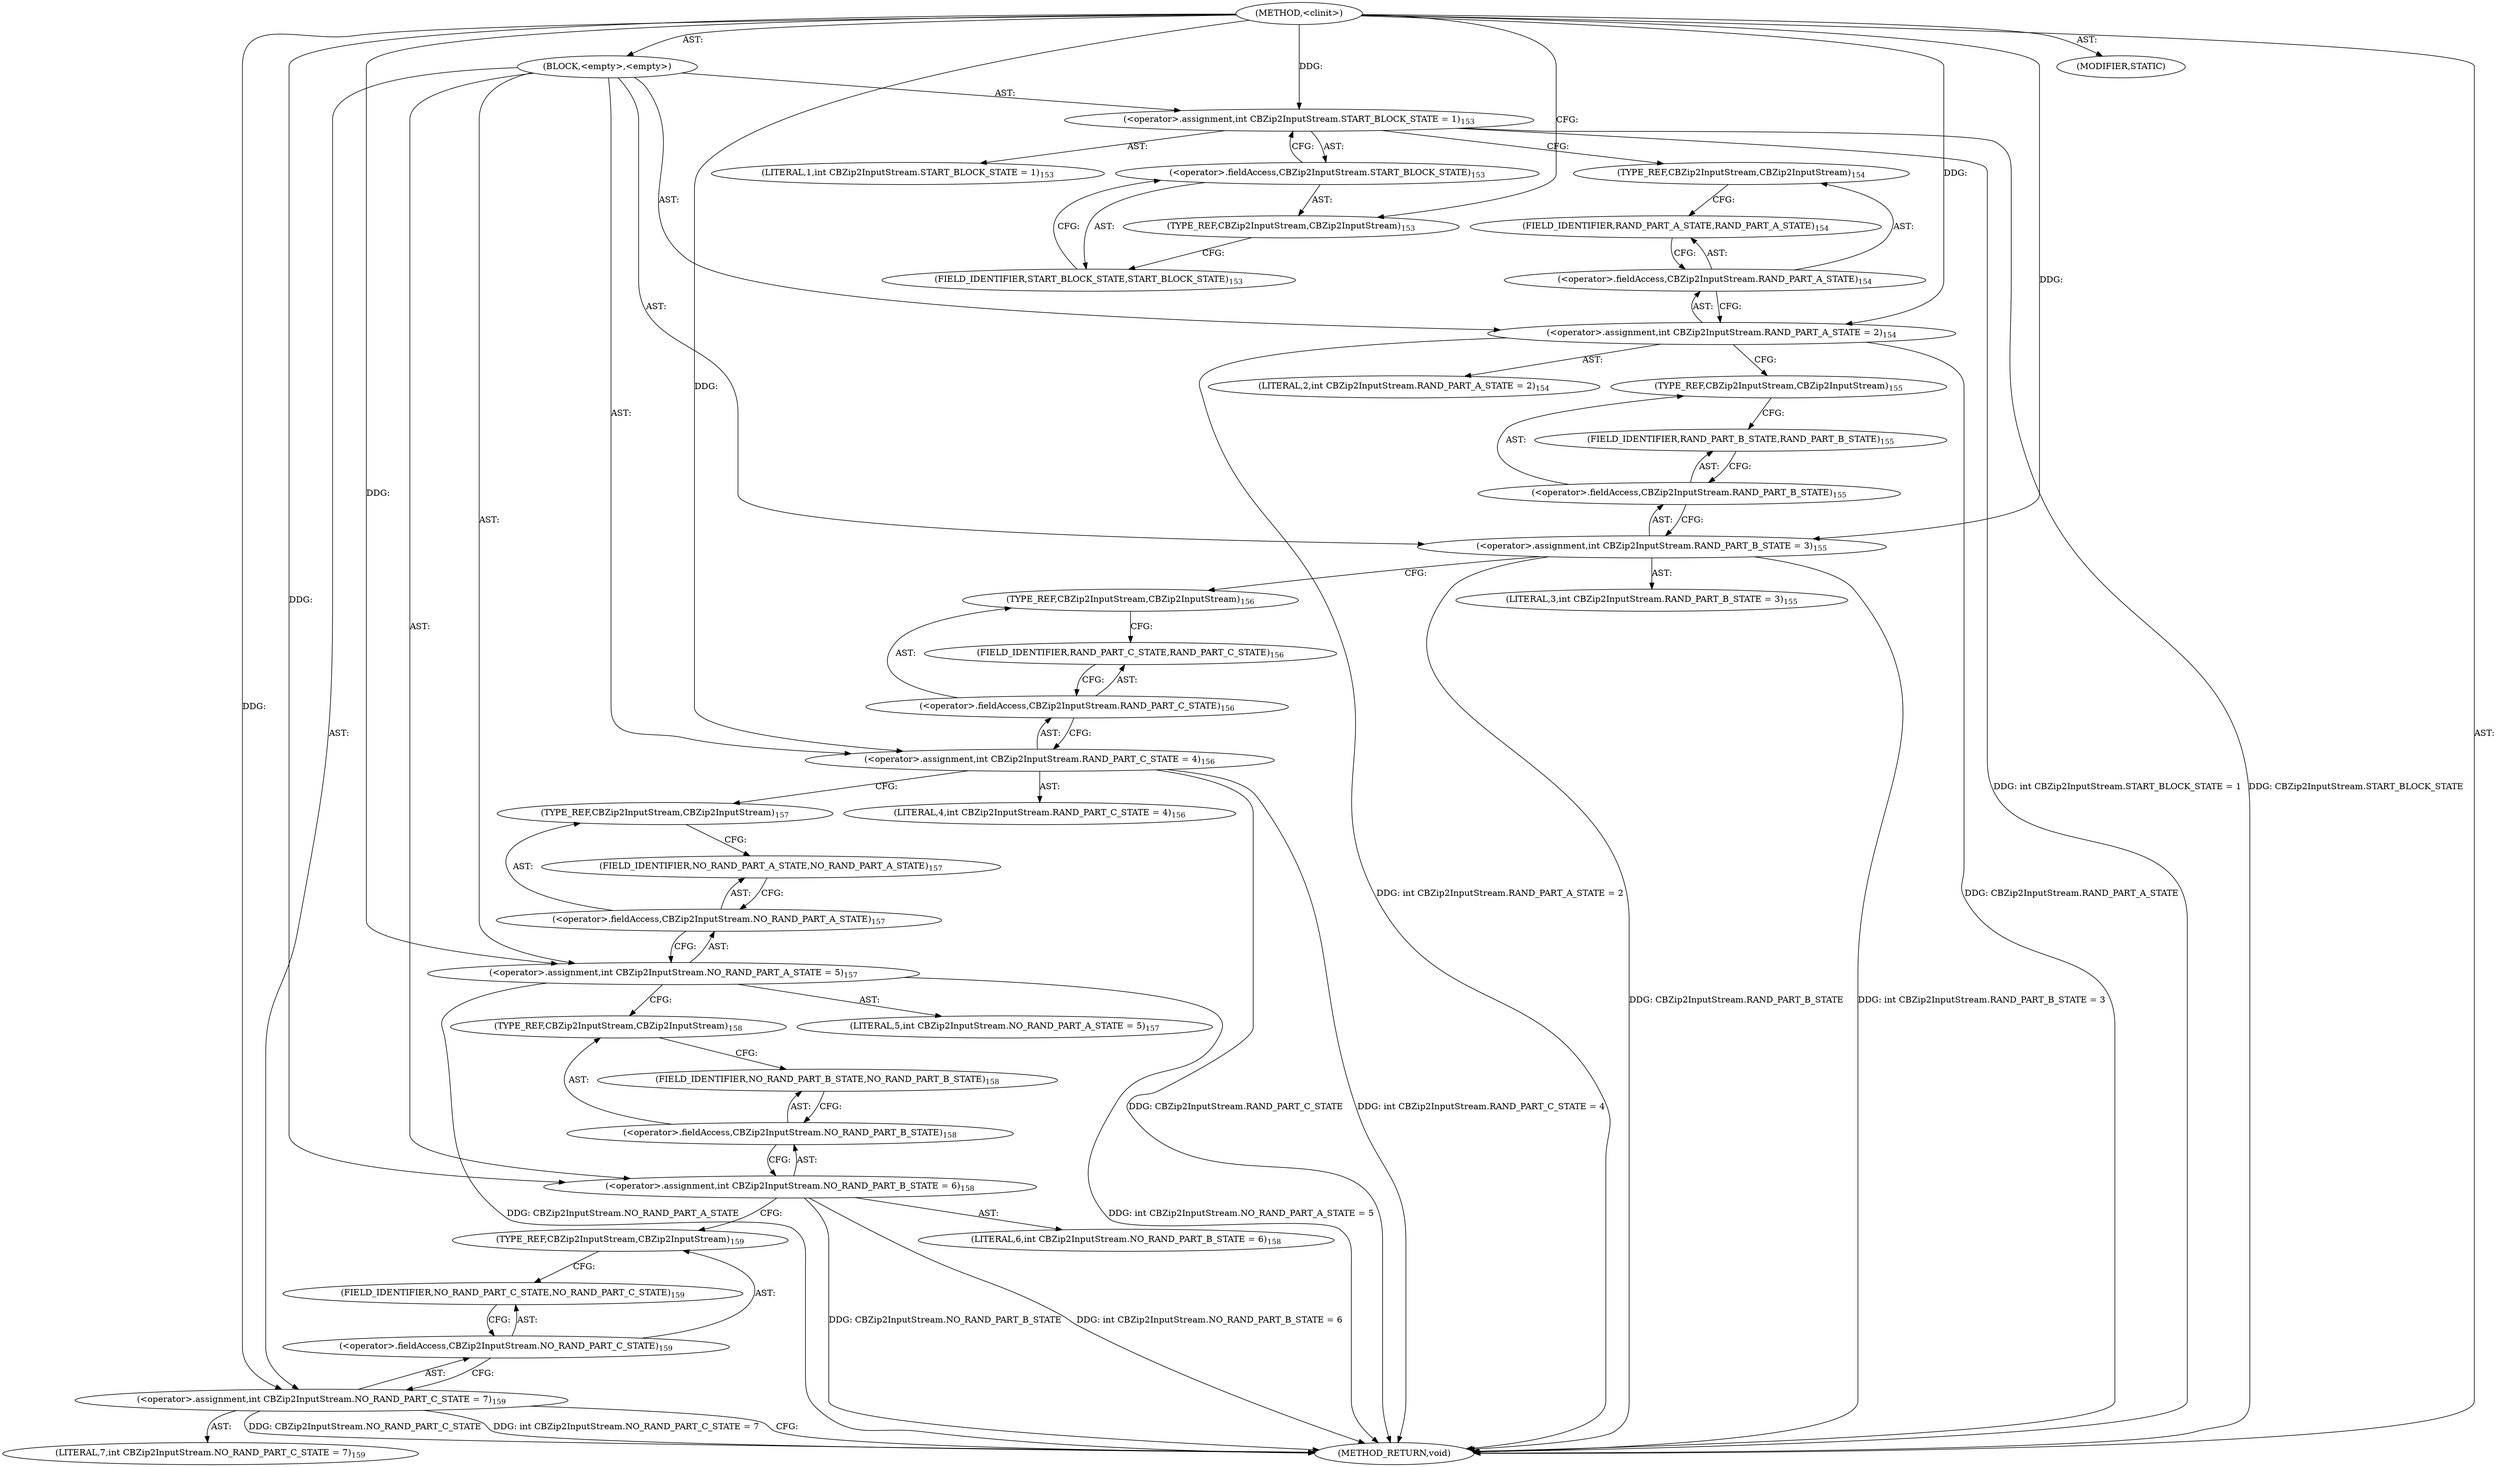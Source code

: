 digraph "&lt;clinit&gt;" {  
"111669149728" [label = <(METHOD,&lt;clinit&gt;)> ]
"25769803932" [label = <(BLOCK,&lt;empty&gt;,&lt;empty&gt;)> ]
"30064772102" [label = <(&lt;operator&gt;.assignment,int CBZip2InputStream.START_BLOCK_STATE = 1)<SUB>153</SUB>> ]
"30064772103" [label = <(&lt;operator&gt;.fieldAccess,CBZip2InputStream.START_BLOCK_STATE)<SUB>153</SUB>> ]
"180388626467" [label = <(TYPE_REF,CBZip2InputStream,CBZip2InputStream)<SUB>153</SUB>> ]
"55834575134" [label = <(FIELD_IDENTIFIER,START_BLOCK_STATE,START_BLOCK_STATE)<SUB>153</SUB>> ]
"90194313442" [label = <(LITERAL,1,int CBZip2InputStream.START_BLOCK_STATE = 1)<SUB>153</SUB>> ]
"30064772104" [label = <(&lt;operator&gt;.assignment,int CBZip2InputStream.RAND_PART_A_STATE = 2)<SUB>154</SUB>> ]
"30064772105" [label = <(&lt;operator&gt;.fieldAccess,CBZip2InputStream.RAND_PART_A_STATE)<SUB>154</SUB>> ]
"180388626468" [label = <(TYPE_REF,CBZip2InputStream,CBZip2InputStream)<SUB>154</SUB>> ]
"55834575135" [label = <(FIELD_IDENTIFIER,RAND_PART_A_STATE,RAND_PART_A_STATE)<SUB>154</SUB>> ]
"90194313443" [label = <(LITERAL,2,int CBZip2InputStream.RAND_PART_A_STATE = 2)<SUB>154</SUB>> ]
"30064772106" [label = <(&lt;operator&gt;.assignment,int CBZip2InputStream.RAND_PART_B_STATE = 3)<SUB>155</SUB>> ]
"30064772107" [label = <(&lt;operator&gt;.fieldAccess,CBZip2InputStream.RAND_PART_B_STATE)<SUB>155</SUB>> ]
"180388626469" [label = <(TYPE_REF,CBZip2InputStream,CBZip2InputStream)<SUB>155</SUB>> ]
"55834575136" [label = <(FIELD_IDENTIFIER,RAND_PART_B_STATE,RAND_PART_B_STATE)<SUB>155</SUB>> ]
"90194313444" [label = <(LITERAL,3,int CBZip2InputStream.RAND_PART_B_STATE = 3)<SUB>155</SUB>> ]
"30064772108" [label = <(&lt;operator&gt;.assignment,int CBZip2InputStream.RAND_PART_C_STATE = 4)<SUB>156</SUB>> ]
"30064772109" [label = <(&lt;operator&gt;.fieldAccess,CBZip2InputStream.RAND_PART_C_STATE)<SUB>156</SUB>> ]
"180388626470" [label = <(TYPE_REF,CBZip2InputStream,CBZip2InputStream)<SUB>156</SUB>> ]
"55834575137" [label = <(FIELD_IDENTIFIER,RAND_PART_C_STATE,RAND_PART_C_STATE)<SUB>156</SUB>> ]
"90194313445" [label = <(LITERAL,4,int CBZip2InputStream.RAND_PART_C_STATE = 4)<SUB>156</SUB>> ]
"30064772110" [label = <(&lt;operator&gt;.assignment,int CBZip2InputStream.NO_RAND_PART_A_STATE = 5)<SUB>157</SUB>> ]
"30064772111" [label = <(&lt;operator&gt;.fieldAccess,CBZip2InputStream.NO_RAND_PART_A_STATE)<SUB>157</SUB>> ]
"180388626471" [label = <(TYPE_REF,CBZip2InputStream,CBZip2InputStream)<SUB>157</SUB>> ]
"55834575138" [label = <(FIELD_IDENTIFIER,NO_RAND_PART_A_STATE,NO_RAND_PART_A_STATE)<SUB>157</SUB>> ]
"90194313446" [label = <(LITERAL,5,int CBZip2InputStream.NO_RAND_PART_A_STATE = 5)<SUB>157</SUB>> ]
"30064772112" [label = <(&lt;operator&gt;.assignment,int CBZip2InputStream.NO_RAND_PART_B_STATE = 6)<SUB>158</SUB>> ]
"30064772113" [label = <(&lt;operator&gt;.fieldAccess,CBZip2InputStream.NO_RAND_PART_B_STATE)<SUB>158</SUB>> ]
"180388626472" [label = <(TYPE_REF,CBZip2InputStream,CBZip2InputStream)<SUB>158</SUB>> ]
"55834575139" [label = <(FIELD_IDENTIFIER,NO_RAND_PART_B_STATE,NO_RAND_PART_B_STATE)<SUB>158</SUB>> ]
"90194313447" [label = <(LITERAL,6,int CBZip2InputStream.NO_RAND_PART_B_STATE = 6)<SUB>158</SUB>> ]
"30064772114" [label = <(&lt;operator&gt;.assignment,int CBZip2InputStream.NO_RAND_PART_C_STATE = 7)<SUB>159</SUB>> ]
"30064772115" [label = <(&lt;operator&gt;.fieldAccess,CBZip2InputStream.NO_RAND_PART_C_STATE)<SUB>159</SUB>> ]
"180388626473" [label = <(TYPE_REF,CBZip2InputStream,CBZip2InputStream)<SUB>159</SUB>> ]
"55834575140" [label = <(FIELD_IDENTIFIER,NO_RAND_PART_C_STATE,NO_RAND_PART_C_STATE)<SUB>159</SUB>> ]
"90194313448" [label = <(LITERAL,7,int CBZip2InputStream.NO_RAND_PART_C_STATE = 7)<SUB>159</SUB>> ]
"133143986282" [label = <(MODIFIER,STATIC)> ]
"128849018912" [label = <(METHOD_RETURN,void)> ]
  "111669149728" -> "25769803932"  [ label = "AST: "] 
  "111669149728" -> "133143986282"  [ label = "AST: "] 
  "111669149728" -> "128849018912"  [ label = "AST: "] 
  "25769803932" -> "30064772102"  [ label = "AST: "] 
  "25769803932" -> "30064772104"  [ label = "AST: "] 
  "25769803932" -> "30064772106"  [ label = "AST: "] 
  "25769803932" -> "30064772108"  [ label = "AST: "] 
  "25769803932" -> "30064772110"  [ label = "AST: "] 
  "25769803932" -> "30064772112"  [ label = "AST: "] 
  "25769803932" -> "30064772114"  [ label = "AST: "] 
  "30064772102" -> "30064772103"  [ label = "AST: "] 
  "30064772102" -> "90194313442"  [ label = "AST: "] 
  "30064772103" -> "180388626467"  [ label = "AST: "] 
  "30064772103" -> "55834575134"  [ label = "AST: "] 
  "30064772104" -> "30064772105"  [ label = "AST: "] 
  "30064772104" -> "90194313443"  [ label = "AST: "] 
  "30064772105" -> "180388626468"  [ label = "AST: "] 
  "30064772105" -> "55834575135"  [ label = "AST: "] 
  "30064772106" -> "30064772107"  [ label = "AST: "] 
  "30064772106" -> "90194313444"  [ label = "AST: "] 
  "30064772107" -> "180388626469"  [ label = "AST: "] 
  "30064772107" -> "55834575136"  [ label = "AST: "] 
  "30064772108" -> "30064772109"  [ label = "AST: "] 
  "30064772108" -> "90194313445"  [ label = "AST: "] 
  "30064772109" -> "180388626470"  [ label = "AST: "] 
  "30064772109" -> "55834575137"  [ label = "AST: "] 
  "30064772110" -> "30064772111"  [ label = "AST: "] 
  "30064772110" -> "90194313446"  [ label = "AST: "] 
  "30064772111" -> "180388626471"  [ label = "AST: "] 
  "30064772111" -> "55834575138"  [ label = "AST: "] 
  "30064772112" -> "30064772113"  [ label = "AST: "] 
  "30064772112" -> "90194313447"  [ label = "AST: "] 
  "30064772113" -> "180388626472"  [ label = "AST: "] 
  "30064772113" -> "55834575139"  [ label = "AST: "] 
  "30064772114" -> "30064772115"  [ label = "AST: "] 
  "30064772114" -> "90194313448"  [ label = "AST: "] 
  "30064772115" -> "180388626473"  [ label = "AST: "] 
  "30064772115" -> "55834575140"  [ label = "AST: "] 
  "30064772102" -> "180388626468"  [ label = "CFG: "] 
  "30064772104" -> "180388626469"  [ label = "CFG: "] 
  "30064772106" -> "180388626470"  [ label = "CFG: "] 
  "30064772108" -> "180388626471"  [ label = "CFG: "] 
  "30064772110" -> "180388626472"  [ label = "CFG: "] 
  "30064772112" -> "180388626473"  [ label = "CFG: "] 
  "30064772114" -> "128849018912"  [ label = "CFG: "] 
  "30064772103" -> "30064772102"  [ label = "CFG: "] 
  "30064772105" -> "30064772104"  [ label = "CFG: "] 
  "30064772107" -> "30064772106"  [ label = "CFG: "] 
  "30064772109" -> "30064772108"  [ label = "CFG: "] 
  "30064772111" -> "30064772110"  [ label = "CFG: "] 
  "30064772113" -> "30064772112"  [ label = "CFG: "] 
  "30064772115" -> "30064772114"  [ label = "CFG: "] 
  "180388626467" -> "55834575134"  [ label = "CFG: "] 
  "55834575134" -> "30064772103"  [ label = "CFG: "] 
  "180388626468" -> "55834575135"  [ label = "CFG: "] 
  "55834575135" -> "30064772105"  [ label = "CFG: "] 
  "180388626469" -> "55834575136"  [ label = "CFG: "] 
  "55834575136" -> "30064772107"  [ label = "CFG: "] 
  "180388626470" -> "55834575137"  [ label = "CFG: "] 
  "55834575137" -> "30064772109"  [ label = "CFG: "] 
  "180388626471" -> "55834575138"  [ label = "CFG: "] 
  "55834575138" -> "30064772111"  [ label = "CFG: "] 
  "180388626472" -> "55834575139"  [ label = "CFG: "] 
  "55834575139" -> "30064772113"  [ label = "CFG: "] 
  "180388626473" -> "55834575140"  [ label = "CFG: "] 
  "55834575140" -> "30064772115"  [ label = "CFG: "] 
  "111669149728" -> "180388626467"  [ label = "CFG: "] 
  "30064772102" -> "128849018912"  [ label = "DDG: CBZip2InputStream.START_BLOCK_STATE"] 
  "30064772102" -> "128849018912"  [ label = "DDG: int CBZip2InputStream.START_BLOCK_STATE = 1"] 
  "30064772104" -> "128849018912"  [ label = "DDG: CBZip2InputStream.RAND_PART_A_STATE"] 
  "30064772104" -> "128849018912"  [ label = "DDG: int CBZip2InputStream.RAND_PART_A_STATE = 2"] 
  "30064772106" -> "128849018912"  [ label = "DDG: CBZip2InputStream.RAND_PART_B_STATE"] 
  "30064772106" -> "128849018912"  [ label = "DDG: int CBZip2InputStream.RAND_PART_B_STATE = 3"] 
  "30064772108" -> "128849018912"  [ label = "DDG: CBZip2InputStream.RAND_PART_C_STATE"] 
  "30064772108" -> "128849018912"  [ label = "DDG: int CBZip2InputStream.RAND_PART_C_STATE = 4"] 
  "30064772110" -> "128849018912"  [ label = "DDG: CBZip2InputStream.NO_RAND_PART_A_STATE"] 
  "30064772110" -> "128849018912"  [ label = "DDG: int CBZip2InputStream.NO_RAND_PART_A_STATE = 5"] 
  "30064772112" -> "128849018912"  [ label = "DDG: CBZip2InputStream.NO_RAND_PART_B_STATE"] 
  "30064772112" -> "128849018912"  [ label = "DDG: int CBZip2InputStream.NO_RAND_PART_B_STATE = 6"] 
  "30064772114" -> "128849018912"  [ label = "DDG: CBZip2InputStream.NO_RAND_PART_C_STATE"] 
  "30064772114" -> "128849018912"  [ label = "DDG: int CBZip2InputStream.NO_RAND_PART_C_STATE = 7"] 
  "111669149728" -> "30064772102"  [ label = "DDG: "] 
  "111669149728" -> "30064772104"  [ label = "DDG: "] 
  "111669149728" -> "30064772106"  [ label = "DDG: "] 
  "111669149728" -> "30064772108"  [ label = "DDG: "] 
  "111669149728" -> "30064772110"  [ label = "DDG: "] 
  "111669149728" -> "30064772112"  [ label = "DDG: "] 
  "111669149728" -> "30064772114"  [ label = "DDG: "] 
}
